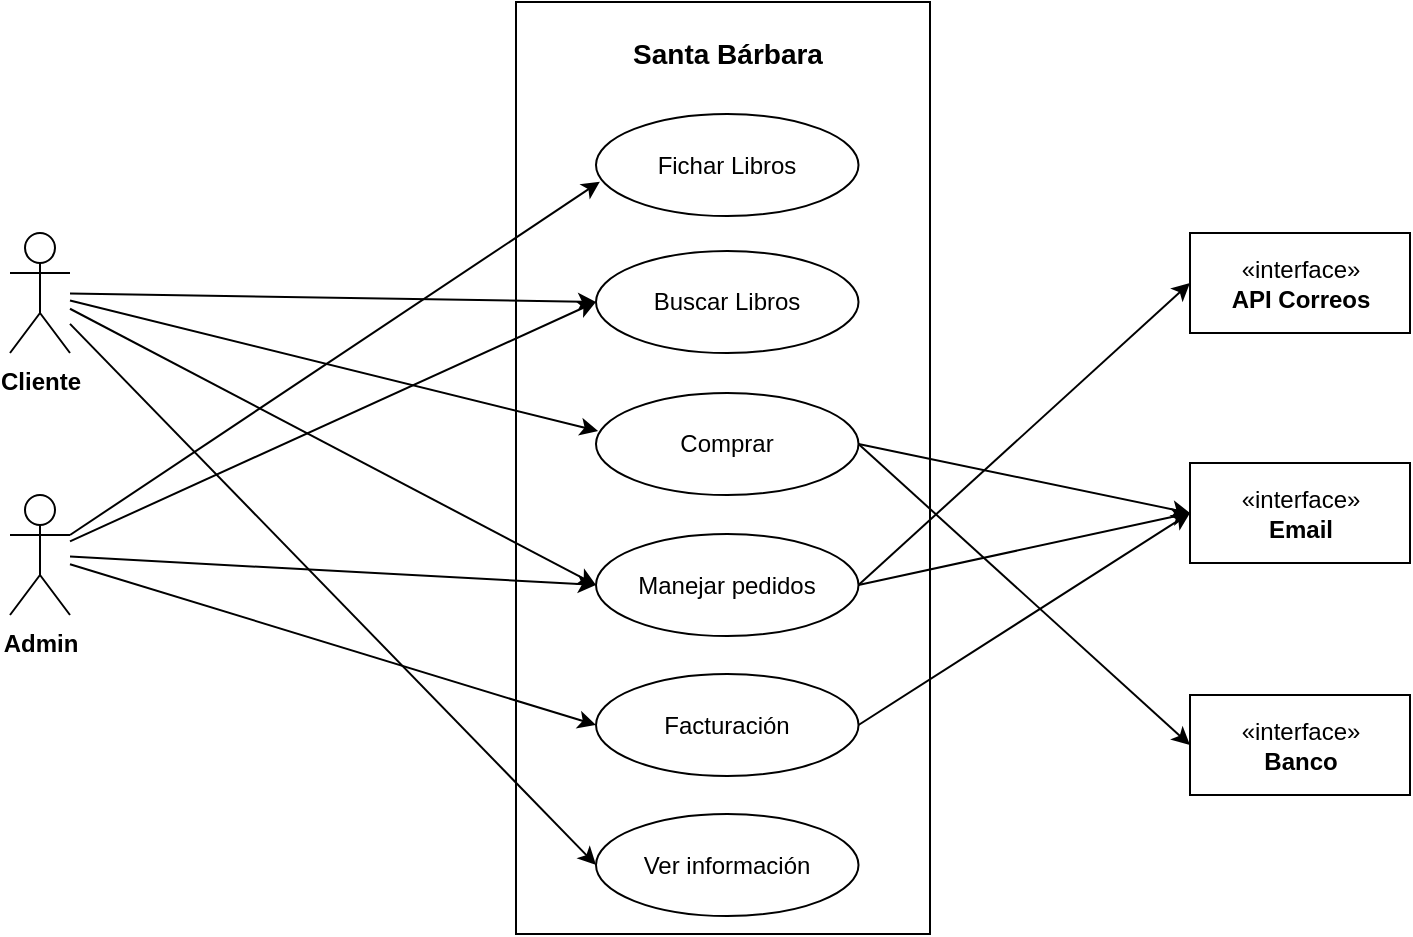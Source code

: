 <mxfile version="13.3.5" type="device"><diagram id="fef1MDKD_xfbcYPrtM50" name="Page-1"><mxGraphModel dx="852" dy="494" grid="1" gridSize="10" guides="1" tooltips="1" connect="1" arrows="1" fold="1" page="1" pageScale="1" pageWidth="827" pageHeight="1169" math="0" shadow="0"><root><mxCell id="0"/><mxCell id="1" parent="0"/><mxCell id="xBWnqYjIWiVj19qEKhnR-28" value="" style="rounded=0;whiteSpace=wrap;html=1;" vertex="1" parent="1"><mxGeometry x="363" y="80" width="207" height="466" as="geometry"/></mxCell><mxCell id="xBWnqYjIWiVj19qEKhnR-29" style="edgeStyle=none;rounded=0;orthogonalLoop=1;jettySize=auto;html=1;entryX=0.008;entryY=0.373;entryDx=0;entryDy=0;entryPerimeter=0;" edge="1" parent="1" source="xBWnqYjIWiVj19qEKhnR-31" target="xBWnqYjIWiVj19qEKhnR-39"><mxGeometry relative="1" as="geometry"/></mxCell><mxCell id="xBWnqYjIWiVj19qEKhnR-30" style="edgeStyle=none;rounded=0;orthogonalLoop=1;jettySize=auto;html=1;entryX=0;entryY=0.5;entryDx=0;entryDy=0;" edge="1" parent="1" source="xBWnqYjIWiVj19qEKhnR-31" target="xBWnqYjIWiVj19qEKhnR-38"><mxGeometry relative="1" as="geometry"><mxPoint x="207" y="176" as="sourcePoint"/></mxGeometry></mxCell><mxCell id="xBWnqYjIWiVj19qEKhnR-31" value="Cliente" style="shape=umlActor;verticalLabelPosition=bottom;labelBackgroundColor=#ffffff;verticalAlign=top;html=1;outlineConnect=0;fontStyle=1" vertex="1" parent="1"><mxGeometry x="110" y="195.5" width="30" height="60" as="geometry"/></mxCell><mxCell id="xBWnqYjIWiVj19qEKhnR-32" style="rounded=0;orthogonalLoop=1;jettySize=auto;html=1;entryX=0;entryY=0.5;entryDx=0;entryDy=0;" edge="1" parent="1" source="xBWnqYjIWiVj19qEKhnR-36" target="xBWnqYjIWiVj19qEKhnR-38"><mxGeometry relative="1" as="geometry"/></mxCell><mxCell id="xBWnqYjIWiVj19qEKhnR-33" style="edgeStyle=none;rounded=0;orthogonalLoop=1;jettySize=auto;html=1;entryX=0;entryY=0.5;entryDx=0;entryDy=0;" edge="1" parent="1" source="xBWnqYjIWiVj19qEKhnR-36" target="xBWnqYjIWiVj19qEKhnR-42"><mxGeometry relative="1" as="geometry"/></mxCell><mxCell id="xBWnqYjIWiVj19qEKhnR-34" style="edgeStyle=none;rounded=0;orthogonalLoop=1;jettySize=auto;html=1;entryX=0.015;entryY=0.663;entryDx=0;entryDy=0;entryPerimeter=0;" edge="1" parent="1" source="xBWnqYjIWiVj19qEKhnR-36" target="xBWnqYjIWiVj19qEKhnR-37"><mxGeometry relative="1" as="geometry"/></mxCell><mxCell id="xBWnqYjIWiVj19qEKhnR-35" style="edgeStyle=none;rounded=0;orthogonalLoop=1;jettySize=auto;html=1;entryX=0;entryY=0.5;entryDx=0;entryDy=0;" edge="1" parent="1" source="xBWnqYjIWiVj19qEKhnR-36" target="xBWnqYjIWiVj19qEKhnR-41"><mxGeometry relative="1" as="geometry"/></mxCell><mxCell id="xBWnqYjIWiVj19qEKhnR-36" value="Admin" style="shape=umlActor;verticalLabelPosition=bottom;labelBackgroundColor=#ffffff;verticalAlign=top;html=1;outlineConnect=0;fontStyle=1" vertex="1" parent="1"><mxGeometry x="110" y="326.5" width="30" height="60" as="geometry"/></mxCell><mxCell id="xBWnqYjIWiVj19qEKhnR-37" value="Fichar Libros" style="ellipse;whiteSpace=wrap;html=1;" vertex="1" parent="1"><mxGeometry x="403" y="136" width="131.25" height="51" as="geometry"/></mxCell><mxCell id="xBWnqYjIWiVj19qEKhnR-38" value="Buscar Libros" style="ellipse;whiteSpace=wrap;html=1;" vertex="1" parent="1"><mxGeometry x="403" y="204.5" width="131.25" height="51" as="geometry"/></mxCell><mxCell id="xBWnqYjIWiVj19qEKhnR-50" style="edgeStyle=none;rounded=0;orthogonalLoop=1;jettySize=auto;html=1;exitX=1;exitY=0.5;exitDx=0;exitDy=0;entryX=0;entryY=0.5;entryDx=0;entryDy=0;" edge="1" parent="1" source="xBWnqYjIWiVj19qEKhnR-39" target="xBWnqYjIWiVj19qEKhnR-48"><mxGeometry relative="1" as="geometry"/></mxCell><mxCell id="xBWnqYjIWiVj19qEKhnR-51" style="edgeStyle=none;rounded=0;orthogonalLoop=1;jettySize=auto;html=1;exitX=1;exitY=0.5;exitDx=0;exitDy=0;entryX=0;entryY=0.5;entryDx=0;entryDy=0;" edge="1" parent="1" source="xBWnqYjIWiVj19qEKhnR-39" target="xBWnqYjIWiVj19qEKhnR-47"><mxGeometry relative="1" as="geometry"/></mxCell><mxCell id="xBWnqYjIWiVj19qEKhnR-39" value="Comprar" style="ellipse;whiteSpace=wrap;html=1;" vertex="1" parent="1"><mxGeometry x="403" y="275.5" width="131.25" height="51" as="geometry"/></mxCell><mxCell id="xBWnqYjIWiVj19qEKhnR-40" value="Santa Bárbara" style="text;html=1;strokeColor=none;fillColor=none;align=center;verticalAlign=middle;whiteSpace=wrap;rounded=0;fontStyle=1;fontSize=14;" vertex="1" parent="1"><mxGeometry x="408.63" y="96" width="120" height="20" as="geometry"/></mxCell><mxCell id="xBWnqYjIWiVj19qEKhnR-52" style="edgeStyle=none;rounded=0;orthogonalLoop=1;jettySize=auto;html=1;exitX=1;exitY=0.5;exitDx=0;exitDy=0;entryX=0;entryY=0.5;entryDx=0;entryDy=0;" edge="1" parent="1" source="xBWnqYjIWiVj19qEKhnR-41" target="xBWnqYjIWiVj19qEKhnR-47"><mxGeometry relative="1" as="geometry"/></mxCell><mxCell id="xBWnqYjIWiVj19qEKhnR-41" value="Facturación" style="ellipse;whiteSpace=wrap;html=1;" vertex="1" parent="1"><mxGeometry x="403.01" y="416" width="131.25" height="51" as="geometry"/></mxCell><mxCell id="xBWnqYjIWiVj19qEKhnR-53" style="edgeStyle=none;rounded=0;orthogonalLoop=1;jettySize=auto;html=1;exitX=1;exitY=0.5;exitDx=0;exitDy=0;entryX=0;entryY=0.5;entryDx=0;entryDy=0;" edge="1" parent="1" source="xBWnqYjIWiVj19qEKhnR-42" target="xBWnqYjIWiVj19qEKhnR-47"><mxGeometry relative="1" as="geometry"/></mxCell><mxCell id="xBWnqYjIWiVj19qEKhnR-54" style="edgeStyle=none;rounded=0;orthogonalLoop=1;jettySize=auto;html=1;exitX=1;exitY=0.5;exitDx=0;exitDy=0;entryX=0;entryY=0.5;entryDx=0;entryDy=0;" edge="1" parent="1" source="xBWnqYjIWiVj19qEKhnR-42" target="xBWnqYjIWiVj19qEKhnR-46"><mxGeometry relative="1" as="geometry"/></mxCell><mxCell id="xBWnqYjIWiVj19qEKhnR-42" value="Manejar pedidos" style="ellipse;whiteSpace=wrap;html=1;" vertex="1" parent="1"><mxGeometry x="403" y="346" width="131.25" height="51" as="geometry"/></mxCell><mxCell id="xBWnqYjIWiVj19qEKhnR-43" value="Ver información" style="ellipse;whiteSpace=wrap;html=1;" vertex="1" parent="1"><mxGeometry x="403" y="486" width="131.25" height="51" as="geometry"/></mxCell><mxCell id="xBWnqYjIWiVj19qEKhnR-44" style="edgeStyle=none;rounded=0;orthogonalLoop=1;jettySize=auto;html=1;entryX=0;entryY=0.5;entryDx=0;entryDy=0;" edge="1" parent="1" source="xBWnqYjIWiVj19qEKhnR-31" target="xBWnqYjIWiVj19qEKhnR-42"><mxGeometry relative="1" as="geometry"><mxPoint x="150" y="235.743" as="sourcePoint"/><mxPoint x="413" y="240" as="targetPoint"/></mxGeometry></mxCell><mxCell id="xBWnqYjIWiVj19qEKhnR-45" style="edgeStyle=none;rounded=0;orthogonalLoop=1;jettySize=auto;html=1;entryX=0;entryY=0.5;entryDx=0;entryDy=0;" edge="1" parent="1" source="xBWnqYjIWiVj19qEKhnR-31" target="xBWnqYjIWiVj19qEKhnR-43"><mxGeometry relative="1" as="geometry"><mxPoint x="150" y="243.378" as="sourcePoint"/><mxPoint x="413" y="381.5" as="targetPoint"/></mxGeometry></mxCell><mxCell id="xBWnqYjIWiVj19qEKhnR-46" value="«interface»&lt;br&gt;&lt;b&gt;API Correos&lt;/b&gt;" style="html=1;" vertex="1" parent="1"><mxGeometry x="700" y="195.5" width="110" height="50" as="geometry"/></mxCell><mxCell id="xBWnqYjIWiVj19qEKhnR-47" value="«interface»&lt;br&gt;&lt;b&gt;Email&lt;br&gt;&lt;/b&gt;" style="html=1;" vertex="1" parent="1"><mxGeometry x="700" y="310.5" width="110" height="50" as="geometry"/></mxCell><mxCell id="xBWnqYjIWiVj19qEKhnR-48" value="«interface»&lt;br&gt;&lt;b&gt;Banco&lt;br&gt;&lt;/b&gt;" style="html=1;" vertex="1" parent="1"><mxGeometry x="700" y="426.5" width="110" height="50" as="geometry"/></mxCell></root></mxGraphModel></diagram></mxfile>